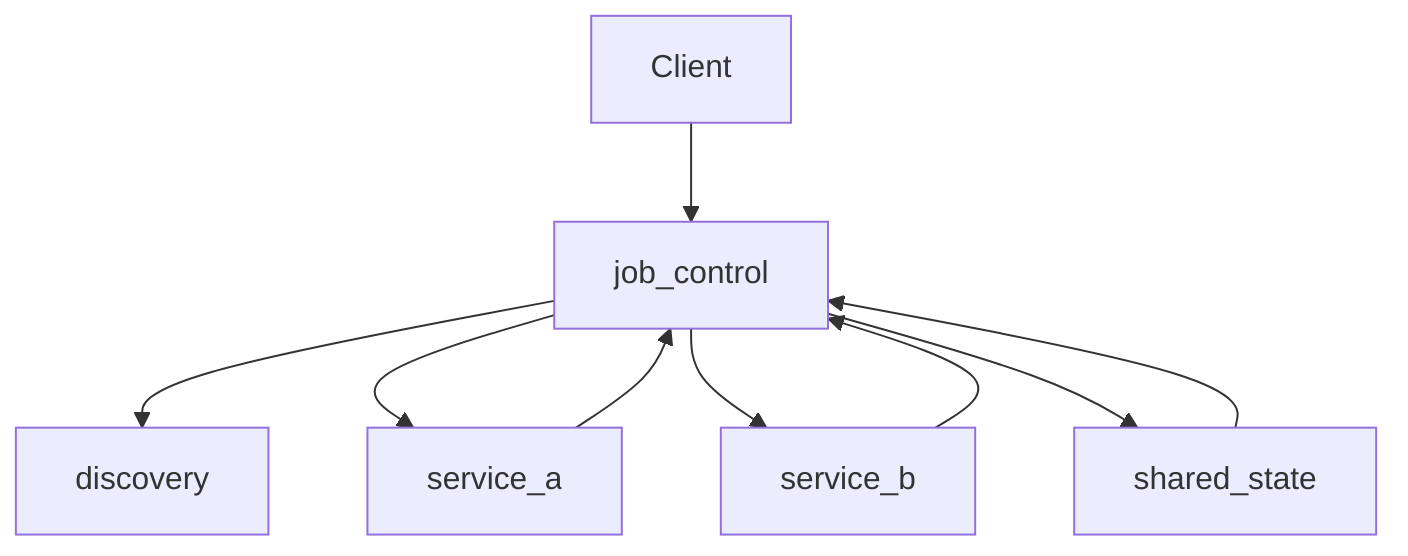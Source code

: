 graph TD
  client[Client]
  jobcontrol[job_control]
  discovery[discovery]
  sharedstate[shared_state]

  servicea[service_a]
  serviceb[service_b]

  client --> jobcontrol
  jobcontrol --> discovery
  jobcontrol --> servicea
  jobcontrol --> serviceb
  jobcontrol --> sharedstate

  servicea --> jobcontrol
  serviceb --> jobcontrol

  sharedstate --> jobcontrol